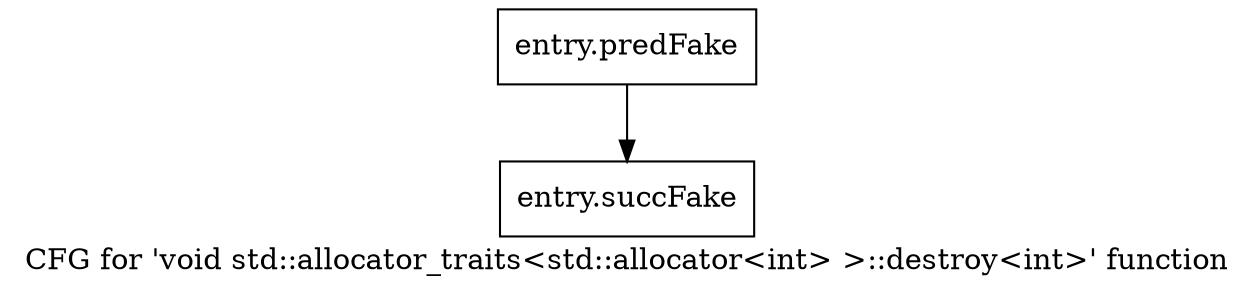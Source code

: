 digraph "CFG for 'void std::allocator_traits\<std::allocator\<int\> \>::destroy\<int\>' function" {
	label="CFG for 'void std::allocator_traits\<std::allocator\<int\> \>::destroy\<int\>' function";

	Node0x49be010 [shape=record,filename="",linenumber="",label="{entry.predFake}"];
	Node0x49be010 -> Node0x497a1d0[ callList="" memoryops="" filename="/proj/xbuilds/2019.2_0801_1/installs/lin64/Vivado/HEAD/tps/lnx64/gcc-6.2.0/lib/gcc/x86_64-pc-linux-gnu/6.2.0/../../../../include/c++/6.2.0/bits/alloc_traits.h"];
	Node0x497a1d0 [shape=record,filename="/proj/xbuilds/2019.2_0801_1/installs/lin64/Vivado/HEAD/tps/lnx64/gcc-6.2.0/lib/gcc/x86_64-pc-linux-gnu/6.2.0/../../../../include/c++/6.2.0/bits/alloc_traits.h",linenumber="467",label="{entry.succFake}"];
}
